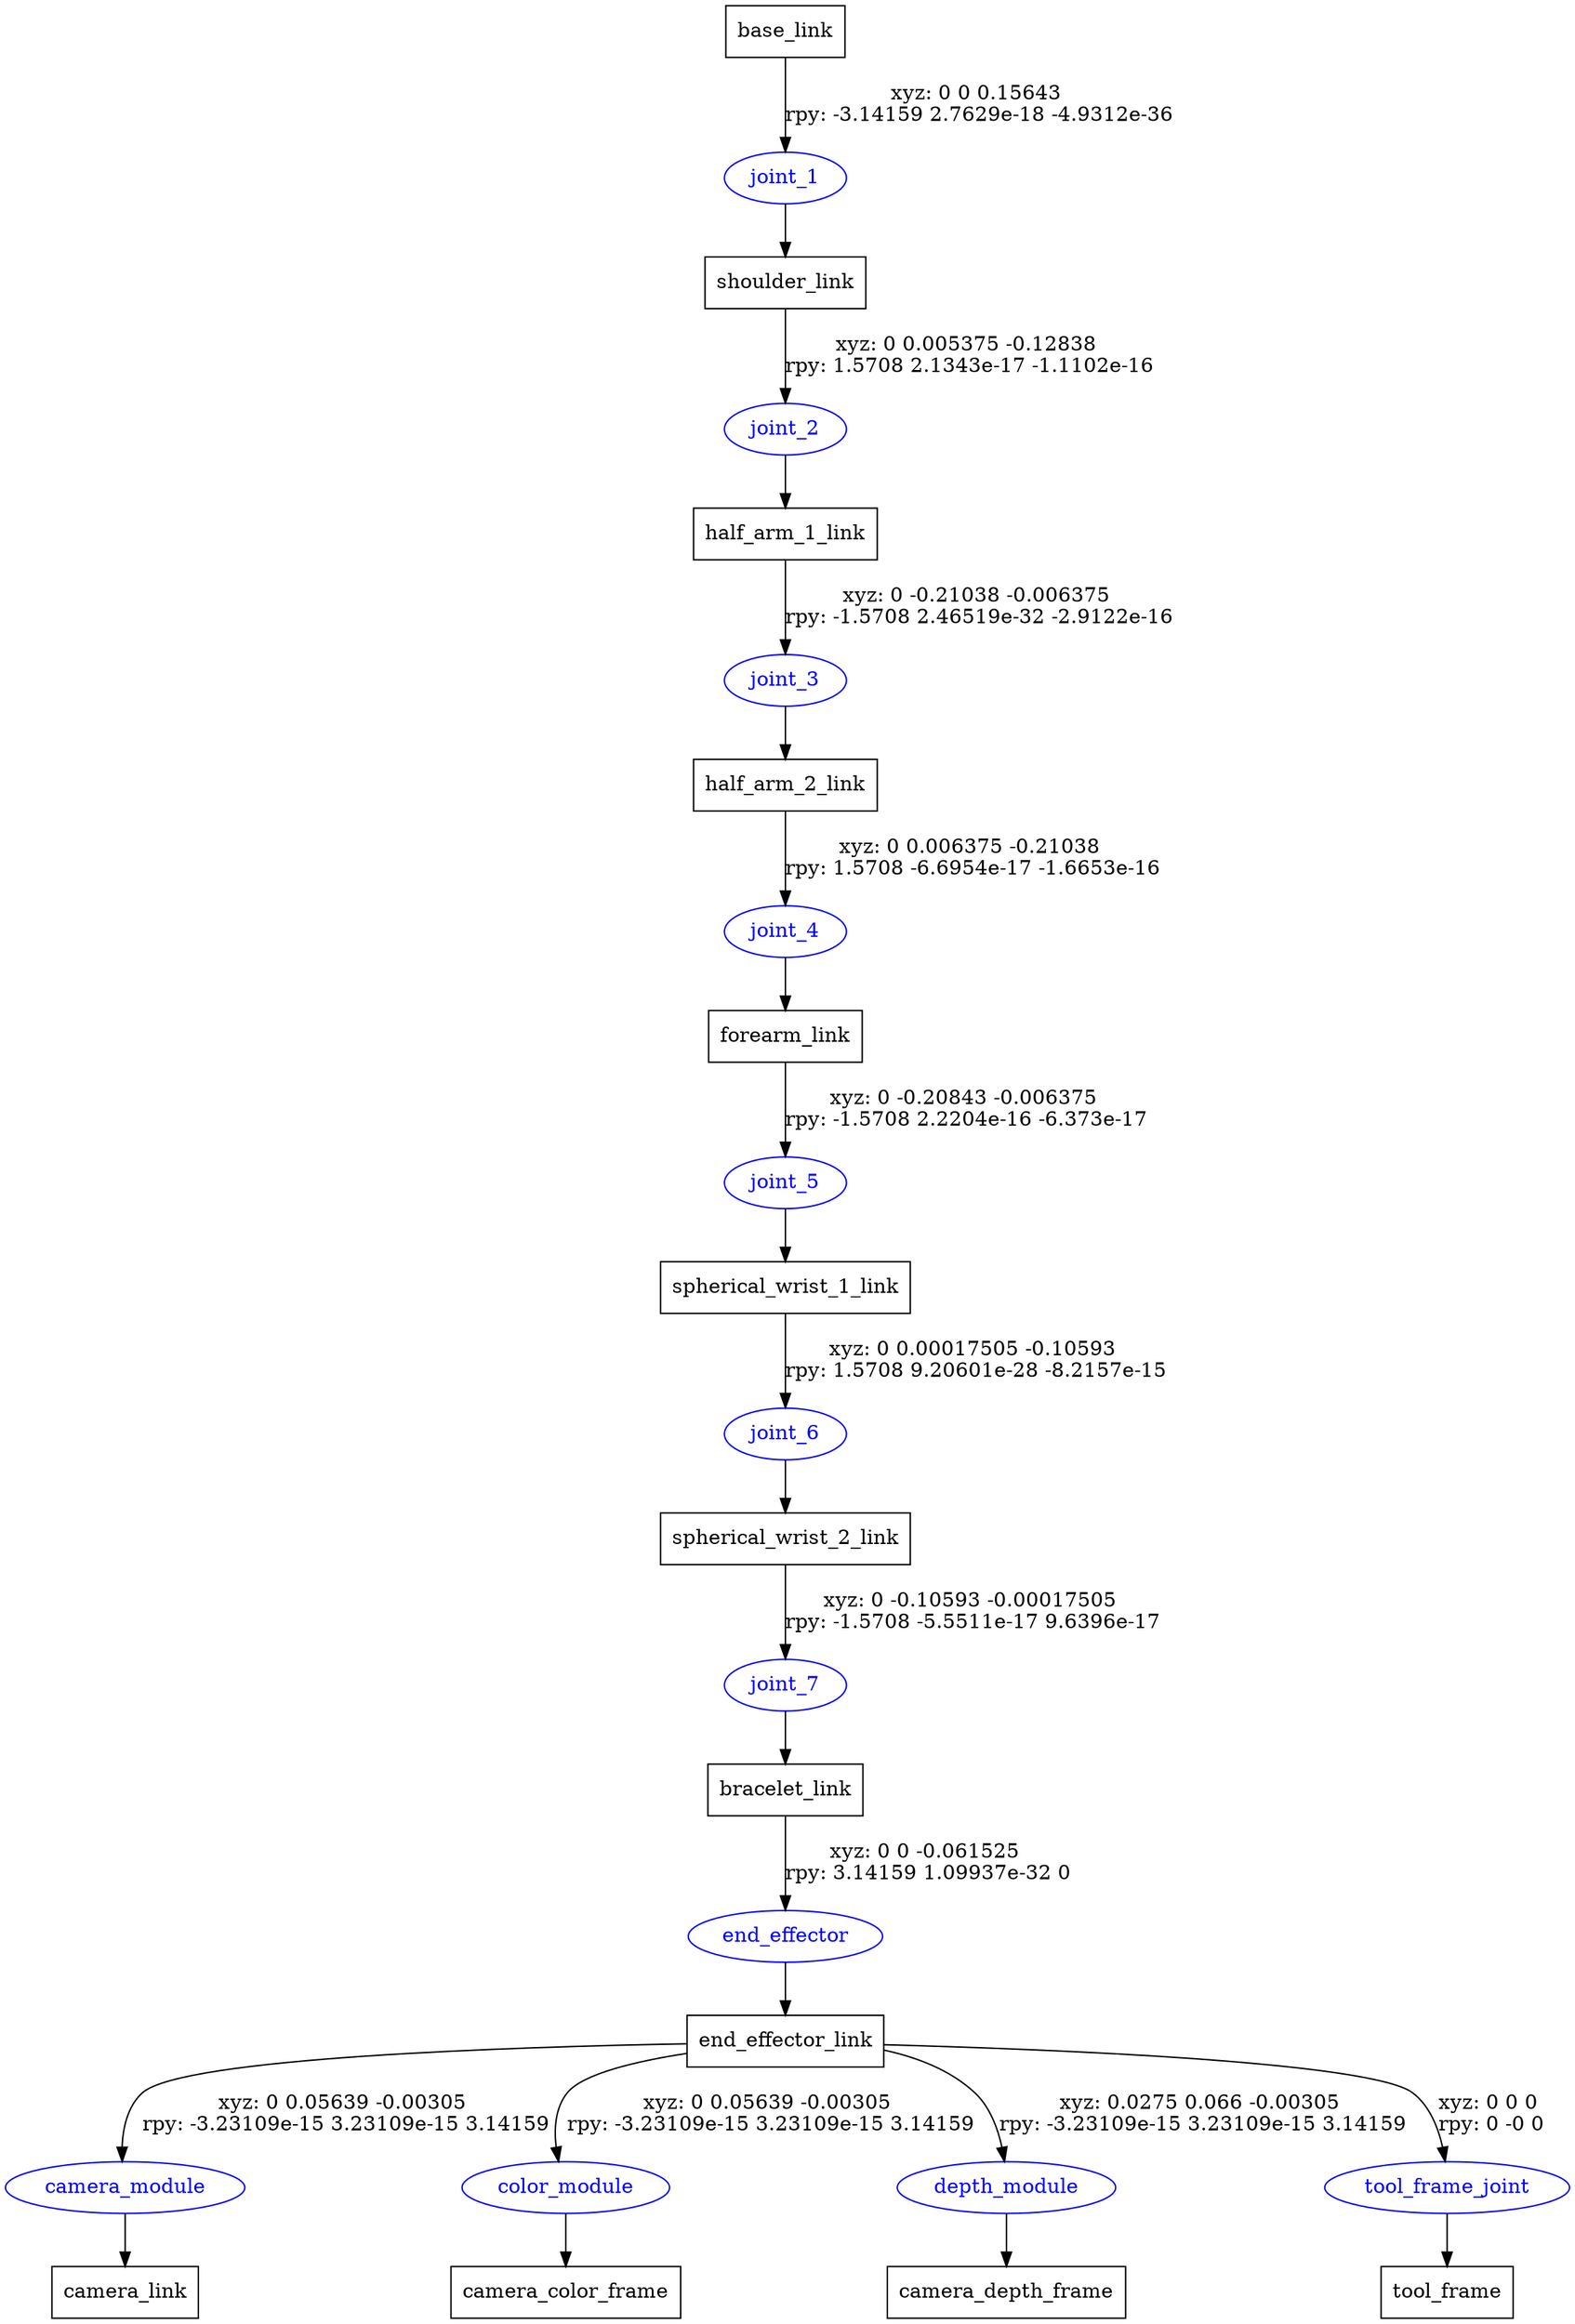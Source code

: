 digraph G {
node [shape=box];
"base_link" [label="base_link"];
"shoulder_link" [label="shoulder_link"];
"half_arm_1_link" [label="half_arm_1_link"];
"half_arm_2_link" [label="half_arm_2_link"];
"forearm_link" [label="forearm_link"];
"spherical_wrist_1_link" [label="spherical_wrist_1_link"];
"spherical_wrist_2_link" [label="spherical_wrist_2_link"];
"bracelet_link" [label="bracelet_link"];
"end_effector_link" [label="end_effector_link"];
"camera_link" [label="camera_link"];
"camera_color_frame" [label="camera_color_frame"];
"camera_depth_frame" [label="camera_depth_frame"];
"tool_frame" [label="tool_frame"];
node [shape=ellipse, color=blue, fontcolor=blue];
"base_link" -> "joint_1" [label="xyz: 0 0 0.15643 \nrpy: -3.14159 2.7629e-18 -4.9312e-36"]
"joint_1" -> "shoulder_link"
"shoulder_link" -> "joint_2" [label="xyz: 0 0.005375 -0.12838 \nrpy: 1.5708 2.1343e-17 -1.1102e-16"]
"joint_2" -> "half_arm_1_link"
"half_arm_1_link" -> "joint_3" [label="xyz: 0 -0.21038 -0.006375 \nrpy: -1.5708 2.46519e-32 -2.9122e-16"]
"joint_3" -> "half_arm_2_link"
"half_arm_2_link" -> "joint_4" [label="xyz: 0 0.006375 -0.21038 \nrpy: 1.5708 -6.6954e-17 -1.6653e-16"]
"joint_4" -> "forearm_link"
"forearm_link" -> "joint_5" [label="xyz: 0 -0.20843 -0.006375 \nrpy: -1.5708 2.2204e-16 -6.373e-17"]
"joint_5" -> "spherical_wrist_1_link"
"spherical_wrist_1_link" -> "joint_6" [label="xyz: 0 0.00017505 -0.10593 \nrpy: 1.5708 9.20601e-28 -8.2157e-15"]
"joint_6" -> "spherical_wrist_2_link"
"spherical_wrist_2_link" -> "joint_7" [label="xyz: 0 -0.10593 -0.00017505 \nrpy: -1.5708 -5.5511e-17 9.6396e-17"]
"joint_7" -> "bracelet_link"
"bracelet_link" -> "end_effector" [label="xyz: 0 0 -0.061525 \nrpy: 3.14159 1.09937e-32 0"]
"end_effector" -> "end_effector_link"
"end_effector_link" -> "camera_module" [label="xyz: 0 0.05639 -0.00305 \nrpy: -3.23109e-15 3.23109e-15 3.14159"]
"camera_module" -> "camera_link"
"end_effector_link" -> "color_module" [label="xyz: 0 0.05639 -0.00305 \nrpy: -3.23109e-15 3.23109e-15 3.14159"]
"color_module" -> "camera_color_frame"
"end_effector_link" -> "depth_module" [label="xyz: 0.0275 0.066 -0.00305 \nrpy: -3.23109e-15 3.23109e-15 3.14159"]
"depth_module" -> "camera_depth_frame"
"end_effector_link" -> "tool_frame_joint" [label="xyz: 0 0 0 \nrpy: 0 -0 0"]
"tool_frame_joint" -> "tool_frame"
}
